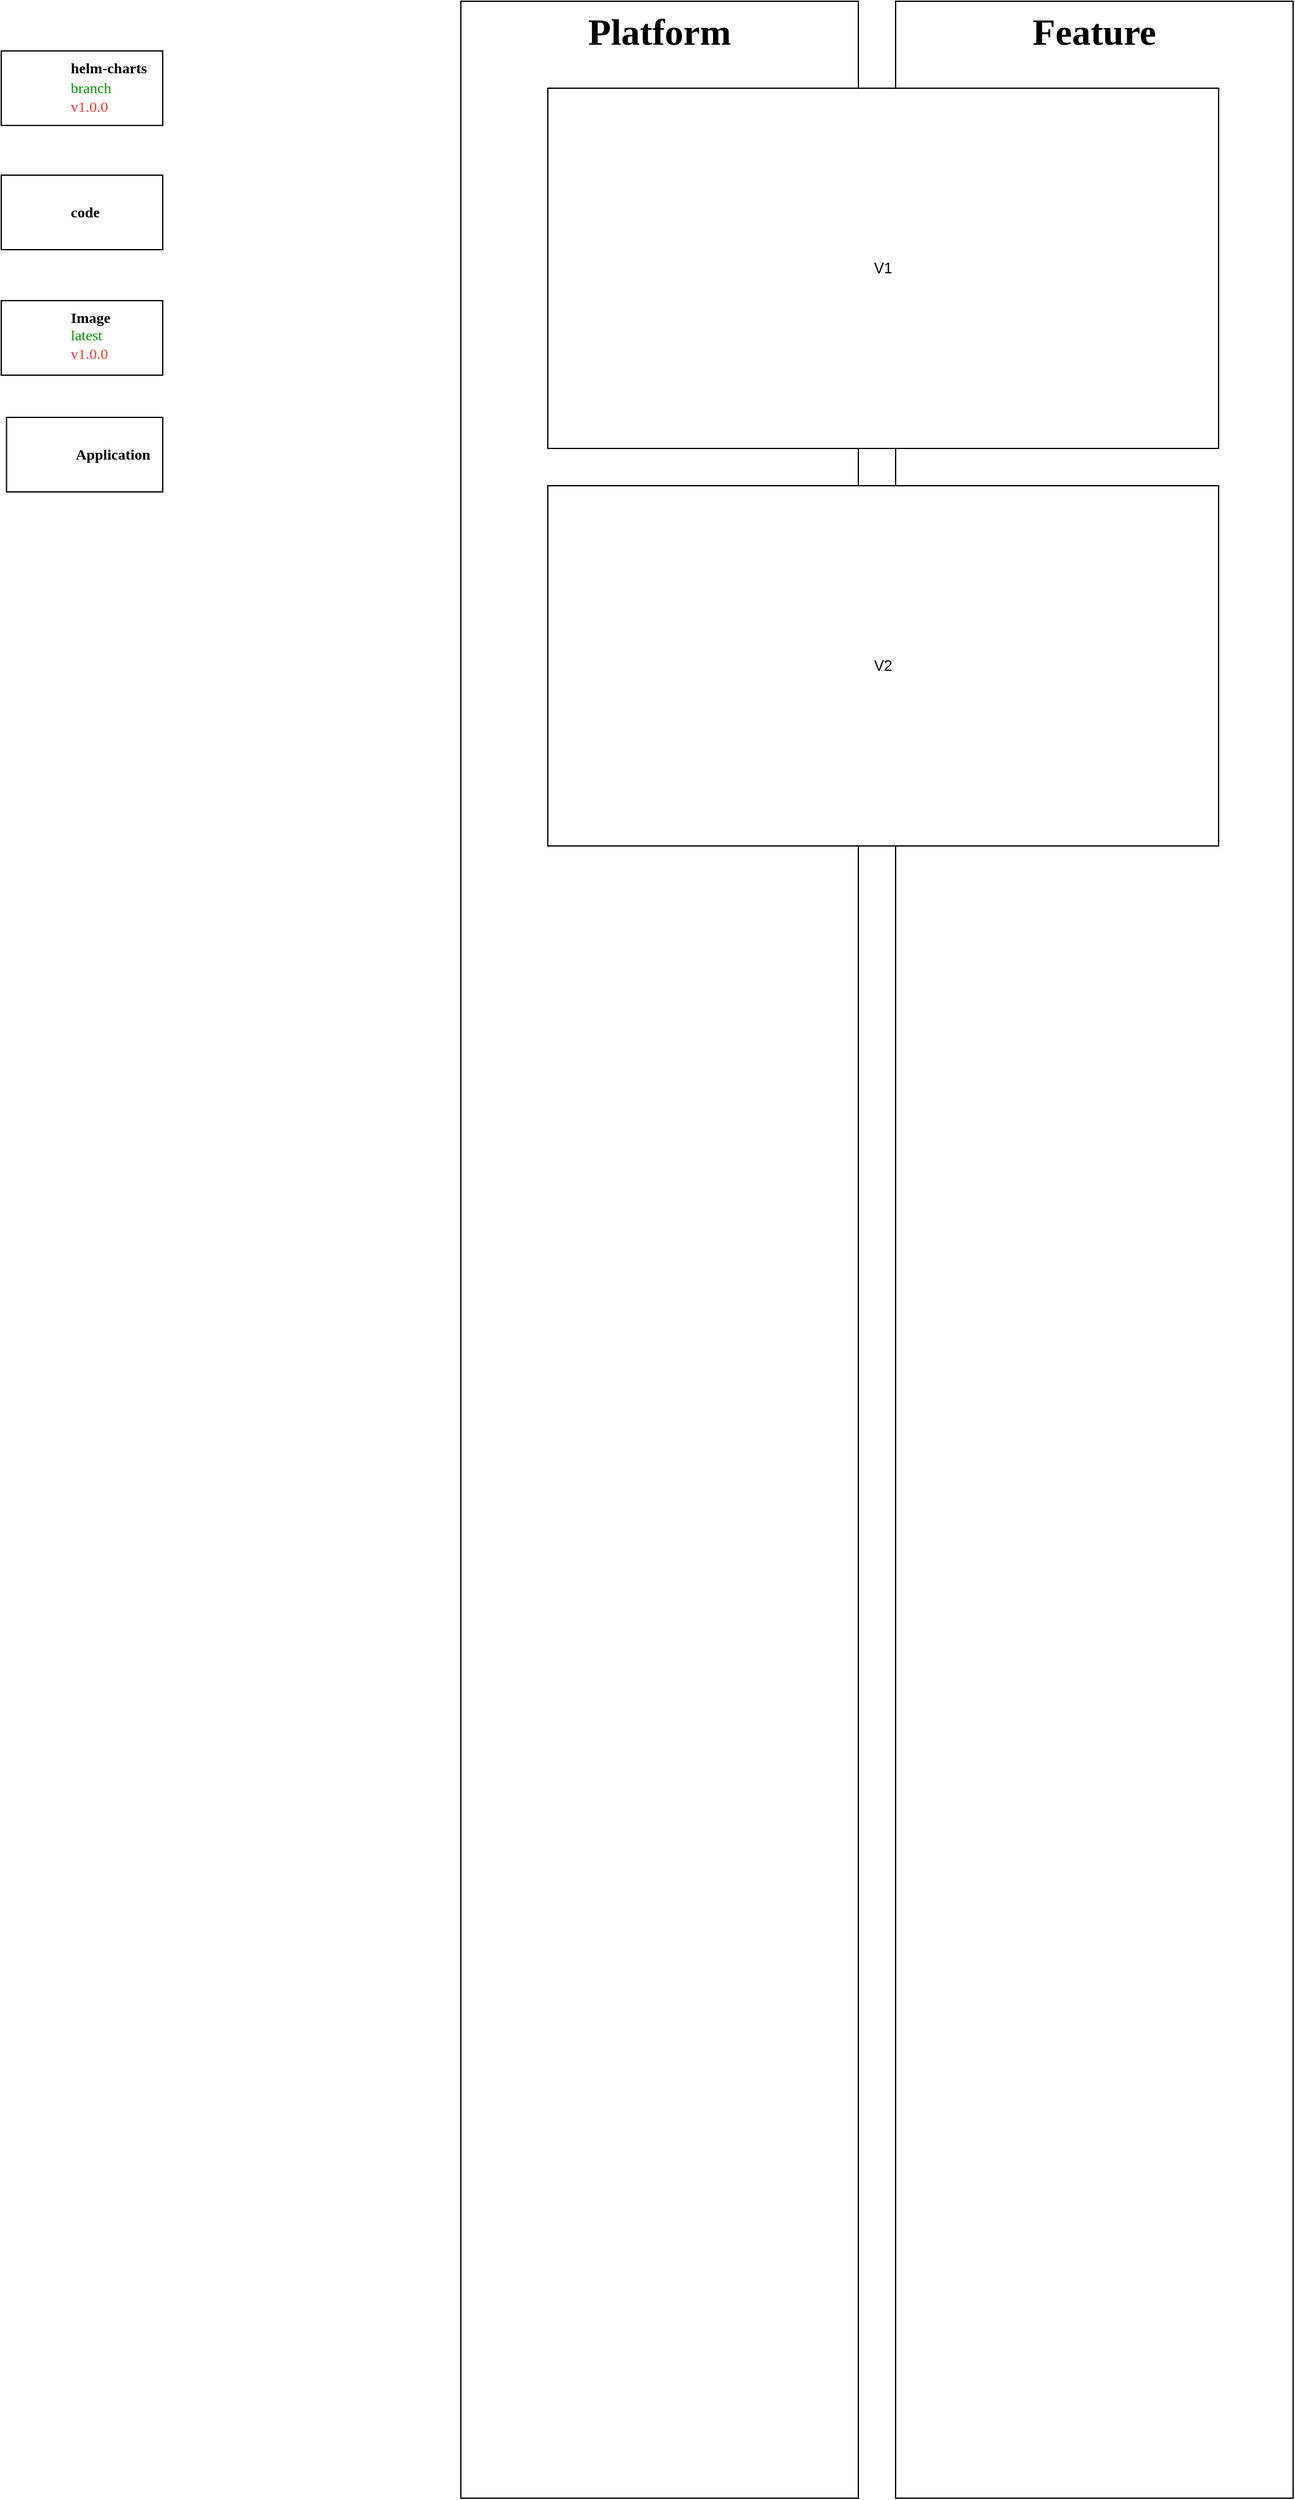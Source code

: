 <mxfile version="20.6.0" type="github">
  <diagram name="Seite-1" id="pewCBPbBmuKMEKx6Fm4s">
    <mxGraphModel dx="2249" dy="696" grid="1" gridSize="10" guides="1" tooltips="1" connect="1" arrows="1" fold="1" page="1" pageScale="1" pageWidth="827" pageHeight="1169" math="0" shadow="0">
      <root>
        <mxCell id="0" />
        <mxCell id="1" parent="0" />
        <mxCell id="E6JGaQylmBhRyEn7naQd-3" value="Platform" style="rounded=0;whiteSpace=wrap;html=1;verticalAlign=top;fontFamily=Times New Roman;fontSize=30;fontStyle=1" parent="1" vertex="1">
          <mxGeometry x="90" y="40" width="320" height="2010" as="geometry" />
        </mxCell>
        <mxCell id="E6JGaQylmBhRyEn7naQd-4" value="&lt;font data-font-src=&quot;https://fonts.googleapis.com/css?family=Architects+Daughter&quot; style=&quot;font-size: 30px;&quot;&gt;Feature&lt;/font&gt;" style="rounded=0;whiteSpace=wrap;html=1;verticalAlign=top;fontStyle=1;fontSize=30;fontFamily=Times New Roman;" parent="1" vertex="1">
          <mxGeometry x="440" y="40" width="320" height="2010" as="geometry" />
        </mxCell>
        <mxCell id="E6JGaQylmBhRyEn7naQd-11" value="" style="group;fontStyle=1" parent="1" vertex="1" connectable="0">
          <mxGeometry x="-280" y="80" width="130" height="60" as="geometry" />
        </mxCell>
        <mxCell id="E6JGaQylmBhRyEn7naQd-6" value="&lt;b style=&quot;font-family: &amp;quot;Times New Roman&amp;quot;; background-color: initial;&quot;&gt;&amp;nbsp; &amp;nbsp; &amp;nbsp; &amp;nbsp; &amp;nbsp; &amp;nbsp; &amp;nbsp; &amp;nbsp; &amp;nbsp;&amp;nbsp;&lt;/b&gt;&lt;b style=&quot;background-color: initial; font-family: &amp;quot;Times New Roman&amp;quot;;&quot;&gt;helm-charts&lt;br&gt;&lt;/b&gt;&lt;b style=&quot;font-family: &amp;quot;Times New Roman&amp;quot;; background-color: initial;&quot;&gt;&amp;nbsp; &amp;nbsp; &amp;nbsp; &amp;nbsp; &amp;nbsp; &amp;nbsp; &amp;nbsp; &amp;nbsp; &amp;nbsp;&amp;nbsp;&lt;/b&gt;&lt;span style=&quot;font-family: &amp;quot;Times New Roman&amp;quot;; background-color: initial;&quot;&gt;&lt;font color=&quot;#009900&quot;&gt;branch&lt;/font&gt;&lt;br&gt;&lt;/span&gt;&lt;b style=&quot;font-family: &amp;quot;Times New Roman&amp;quot;; background-color: initial;&quot;&gt;&amp;nbsp; &amp;nbsp; &amp;nbsp; &amp;nbsp; &amp;nbsp; &amp;nbsp; &amp;nbsp; &amp;nbsp; &amp;nbsp;&amp;nbsp;&lt;/b&gt;&lt;span style=&quot;font-family: &amp;quot;Times New Roman&amp;quot;; background-color: initial;&quot;&gt;&lt;font color=&quot;#ff3333&quot;&gt;v1.0.0&lt;/font&gt;&lt;/span&gt;&lt;b style=&quot;font-family: &amp;quot;Times New Roman&amp;quot;; background-color: initial;&quot;&gt;&lt;br&gt;&lt;/b&gt;" style="rounded=0;whiteSpace=wrap;html=1;fontFamily=Architects Daughter;fontSource=https%3A%2F%2Ffonts.googleapis.com%2Fcss%3Ffamily%3DArchitects%2BDaughter;fontSize=12;align=left;" parent="E6JGaQylmBhRyEn7naQd-11" vertex="1">
          <mxGeometry width="130" height="60" as="geometry" />
        </mxCell>
        <mxCell id="E6JGaQylmBhRyEn7naQd-10" value="" style="shape=image;imageAspect=0;aspect=fixed;verticalLabelPosition=bottom;verticalAlign=top;fontFamily=Times New Roman;fontSize=12;image=https://github.githubassets.com/images/modules/logos_page/GitHub-Mark.png;" parent="E6JGaQylmBhRyEn7naQd-11" vertex="1">
          <mxGeometry x="1" y="5" width="50" height="50" as="geometry" />
        </mxCell>
        <mxCell id="E6JGaQylmBhRyEn7naQd-12" value="" style="group" parent="1" vertex="1" connectable="0">
          <mxGeometry x="-280" y="180" width="130" height="60" as="geometry" />
        </mxCell>
        <mxCell id="E6JGaQylmBhRyEn7naQd-13" value="&lt;div style=&quot;&quot;&gt;&lt;b style=&quot;background-color: initial; font-family: &amp;quot;Times New Roman&amp;quot;;&quot;&gt;&amp;nbsp; &amp;nbsp; &amp;nbsp; &amp;nbsp; &amp;nbsp; &amp;nbsp; &amp;nbsp; &amp;nbsp; &amp;nbsp; code&lt;/b&gt;&lt;/div&gt;" style="rounded=0;whiteSpace=wrap;html=1;fontFamily=Architects Daughter;fontSource=https%3A%2F%2Ffonts.googleapis.com%2Fcss%3Ffamily%3DArchitects%2BDaughter;fontSize=12;align=left;" parent="E6JGaQylmBhRyEn7naQd-12" vertex="1">
          <mxGeometry width="130" height="60" as="geometry" />
        </mxCell>
        <mxCell id="E6JGaQylmBhRyEn7naQd-14" value="" style="shape=image;imageAspect=0;aspect=fixed;verticalLabelPosition=bottom;verticalAlign=top;fontFamily=Times New Roman;fontSize=12;image=https://github.githubassets.com/images/modules/logos_page/GitHub-Mark.png;" parent="E6JGaQylmBhRyEn7naQd-12" vertex="1">
          <mxGeometry x="1.083" y="5" width="50" height="50" as="geometry" />
        </mxCell>
        <mxCell id="E6JGaQylmBhRyEn7naQd-23" value="" style="group" parent="1" vertex="1" connectable="0">
          <mxGeometry x="-275.74" y="375" width="125.74" height="60" as="geometry" />
        </mxCell>
        <mxCell id="E6JGaQylmBhRyEn7naQd-20" value="&lt;div style=&quot;&quot;&gt;&lt;/div&gt;&lt;b style=&quot;background-color: initial;&quot;&gt;&amp;nbsp; &amp;nbsp; &amp;nbsp; &amp;nbsp; &amp;nbsp; &amp;nbsp; &amp;nbsp; &amp;nbsp; &amp;nbsp;&amp;nbsp;&lt;/b&gt;&lt;b&gt;Application&lt;br&gt;&lt;/b&gt;" style="rounded=0;whiteSpace=wrap;html=1;fontFamily=Times New Roman;fontSize=12;align=left;verticalAlign=middle;" parent="E6JGaQylmBhRyEn7naQd-23" vertex="1">
          <mxGeometry width="125.74" height="60" as="geometry" />
        </mxCell>
        <mxCell id="E6JGaQylmBhRyEn7naQd-22" value="" style="shape=image;imageAspect=0;aspect=fixed;verticalLabelPosition=bottom;verticalAlign=top;fontFamily=Times New Roman;fontSize=12;fontColor=#009900;image=https://cncf-branding.netlify.app/img/projects/argo/icon/color/argo-icon-color.png;" parent="E6JGaQylmBhRyEn7naQd-23" vertex="1">
          <mxGeometry x="1.74" y="7.5" width="45" height="45" as="geometry" />
        </mxCell>
        <mxCell id="E6JGaQylmBhRyEn7naQd-24" value="" style="group" parent="1" vertex="1" connectable="0">
          <mxGeometry x="-280" y="281" width="130" height="60" as="geometry" />
        </mxCell>
        <mxCell id="E6JGaQylmBhRyEn7naQd-15" value="&lt;div style=&quot;&quot;&gt;&lt;b style=&quot;background-color: initial;&quot;&gt;&amp;nbsp; &amp;nbsp; &amp;nbsp; &amp;nbsp; &amp;nbsp; &amp;nbsp; &amp;nbsp; &amp;nbsp; &amp;nbsp;&amp;nbsp;&lt;/b&gt;&lt;b style=&quot;background-color: initial;&quot;&gt;Image&lt;/b&gt;&lt;/div&gt;&lt;div style=&quot;&quot;&gt;&lt;b style=&quot;background-color: initial;&quot;&gt;&amp;nbsp; &amp;nbsp; &amp;nbsp; &amp;nbsp; &amp;nbsp; &amp;nbsp; &amp;nbsp; &amp;nbsp; &amp;nbsp; &lt;/b&gt;&lt;span style=&quot;background-color: initial;&quot;&gt;&lt;font color=&quot;#009900&quot;&gt;latest&lt;/font&gt;&lt;br&gt;&lt;/span&gt;&lt;b style=&quot;background-color: initial;&quot;&gt;&amp;nbsp; &amp;nbsp; &amp;nbsp; &amp;nbsp; &amp;nbsp; &amp;nbsp; &amp;nbsp; &amp;nbsp; &amp;nbsp; &lt;/b&gt;&lt;span style=&quot;background-color: initial;&quot;&gt;&lt;font color=&quot;#ff3333&quot;&gt;v1.0.0&lt;/font&gt;&lt;/span&gt;&lt;b style=&quot;background-color: initial;&quot;&gt;&lt;br&gt;&lt;/b&gt;&lt;/div&gt;&lt;b&gt;&lt;br&gt;&lt;/b&gt;" style="rounded=0;whiteSpace=wrap;html=1;fontFamily=Times New Roman;fontSize=12;align=left;verticalAlign=top;" parent="E6JGaQylmBhRyEn7naQd-24" vertex="1">
          <mxGeometry width="130" height="60" as="geometry" />
        </mxCell>
        <mxCell id="E6JGaQylmBhRyEn7naQd-17" value="" style="shape=image;imageAspect=0;aspect=fixed;verticalLabelPosition=bottom;verticalAlign=top;fontFamily=Times New Roman;fontSize=12;image=https://www.docker.com/wp-content/uploads/2022/03/vertical-logo-monochromatic.png;" parent="E6JGaQylmBhRyEn7naQd-24" vertex="1">
          <mxGeometry x="4.26" y="10" width="46.74" height="40" as="geometry" />
        </mxCell>
        <mxCell id="E6JGaQylmBhRyEn7naQd-25" value="" style="group" parent="1" vertex="1" connectable="0">
          <mxGeometry x="560" y="150" width="130" height="60" as="geometry" />
        </mxCell>
        <mxCell id="E6JGaQylmBhRyEn7naQd-26" value="&lt;div style=&quot;&quot;&gt;&lt;b style=&quot;background-color: initial; font-family: &amp;quot;Times New Roman&amp;quot;;&quot;&gt;&amp;nbsp; &amp;nbsp; &amp;nbsp; &amp;nbsp; &amp;nbsp; &amp;nbsp; &amp;nbsp; &amp;nbsp; &amp;nbsp; code&lt;/b&gt;&lt;/div&gt;" style="rounded=0;whiteSpace=wrap;html=1;fontFamily=Architects Daughter;fontSource=https%3A%2F%2Ffonts.googleapis.com%2Fcss%3Ffamily%3DArchitects%2BDaughter;fontSize=12;align=left;" parent="E6JGaQylmBhRyEn7naQd-25" vertex="1">
          <mxGeometry width="130" height="60" as="geometry" />
        </mxCell>
        <mxCell id="E6JGaQylmBhRyEn7naQd-27" value="" style="shape=image;imageAspect=0;aspect=fixed;verticalLabelPosition=bottom;verticalAlign=top;fontFamily=Times New Roman;fontSize=12;image=https://github.githubassets.com/images/modules/logos_page/GitHub-Mark.png;" parent="E6JGaQylmBhRyEn7naQd-25" vertex="1">
          <mxGeometry x="1.083" y="5" width="50" height="50" as="geometry" />
        </mxCell>
        <mxCell id="E6JGaQylmBhRyEn7naQd-28" value="" style="group" parent="1" vertex="1" connectable="0">
          <mxGeometry x="160" y="250" width="130" height="60" as="geometry" />
        </mxCell>
        <mxCell id="E6JGaQylmBhRyEn7naQd-29" value="&lt;div style=&quot;&quot;&gt;&lt;/div&gt;&lt;b style=&quot;background-color: initial;&quot;&gt;&amp;nbsp; &amp;nbsp; &amp;nbsp; &amp;nbsp; &amp;nbsp; &amp;nbsp; &amp;nbsp; &amp;nbsp; &amp;nbsp;&amp;nbsp;&lt;/b&gt;&lt;b&gt;Application&lt;br&gt;&lt;/b&gt;" style="rounded=0;whiteSpace=wrap;html=1;fontFamily=Times New Roman;fontSize=12;align=left;verticalAlign=middle;" parent="E6JGaQylmBhRyEn7naQd-28" vertex="1">
          <mxGeometry width="130" height="60" as="geometry" />
        </mxCell>
        <mxCell id="E6JGaQylmBhRyEn7naQd-30" value="" style="shape=image;imageAspect=0;aspect=fixed;verticalLabelPosition=bottom;verticalAlign=top;fontFamily=Times New Roman;fontSize=12;fontColor=#009900;image=https://cncf-branding.netlify.app/img/projects/argo/icon/color/argo-icon-color.png;" parent="E6JGaQylmBhRyEn7naQd-28" vertex="1">
          <mxGeometry x="1.799" y="7.5" width="45" height="45" as="geometry" />
        </mxCell>
        <mxCell id="E6JGaQylmBhRyEn7naQd-31" value="" style="group;fontStyle=1" parent="1" vertex="1" connectable="0">
          <mxGeometry x="160" y="150" width="130" height="60" as="geometry" />
        </mxCell>
        <mxCell id="E6JGaQylmBhRyEn7naQd-32" value="&lt;b style=&quot;font-family: &amp;quot;Times New Roman&amp;quot;; background-color: initial;&quot;&gt;&amp;nbsp; &amp;nbsp; &amp;nbsp; &amp;nbsp; &amp;nbsp; &amp;nbsp; &amp;nbsp; &amp;nbsp; &amp;nbsp;&amp;nbsp;&lt;/b&gt;&lt;b style=&quot;background-color: initial; font-family: &amp;quot;Times New Roman&amp;quot;;&quot;&gt;helm-charts&lt;br&gt;&lt;/b&gt;&lt;b style=&quot;font-family: &amp;quot;Times New Roman&amp;quot;; background-color: initial;&quot;&gt;&amp;nbsp; &amp;nbsp; &amp;nbsp; &amp;nbsp; &amp;nbsp; &amp;nbsp; &amp;nbsp; &amp;nbsp; &amp;nbsp;&amp;nbsp;&lt;/b&gt;&lt;span style=&quot;font-family: &amp;quot;Times New Roman&amp;quot;; background-color: initial;&quot;&gt;&lt;font color=&quot;#009900&quot;&gt;branch&lt;/font&gt;&lt;br&gt;&lt;/span&gt;&lt;b style=&quot;font-family: &amp;quot;Times New Roman&amp;quot;; background-color: initial;&quot;&gt;&amp;nbsp; &amp;nbsp; &amp;nbsp; &amp;nbsp; &amp;nbsp; &amp;nbsp; &amp;nbsp; &amp;nbsp; &amp;nbsp;&amp;nbsp;&lt;/b&gt;&lt;span style=&quot;font-family: &amp;quot;Times New Roman&amp;quot;; background-color: initial;&quot;&gt;&lt;font color=&quot;#ff3333&quot;&gt;v1.0.0&lt;/font&gt;&lt;/span&gt;&lt;b style=&quot;font-family: &amp;quot;Times New Roman&amp;quot;; background-color: initial;&quot;&gt;&lt;br&gt;&lt;/b&gt;" style="rounded=0;whiteSpace=wrap;html=1;fontFamily=Architects Daughter;fontSource=https%3A%2F%2Ffonts.googleapis.com%2Fcss%3Ffamily%3DArchitects%2BDaughter;fontSize=12;align=left;" parent="E6JGaQylmBhRyEn7naQd-31" vertex="1">
          <mxGeometry width="130" height="60" as="geometry" />
        </mxCell>
        <mxCell id="E6JGaQylmBhRyEn7naQd-33" value="" style="shape=image;imageAspect=0;aspect=fixed;verticalLabelPosition=bottom;verticalAlign=top;fontFamily=Times New Roman;fontSize=12;image=https://github.githubassets.com/images/modules/logos_page/GitHub-Mark.png;" parent="E6JGaQylmBhRyEn7naQd-31" vertex="1">
          <mxGeometry x="1" y="5" width="50" height="50" as="geometry" />
        </mxCell>
        <mxCell id="E6JGaQylmBhRyEn7naQd-34" value="" style="group" parent="1" vertex="1" connectable="0">
          <mxGeometry x="360" y="150" width="130" height="60" as="geometry" />
        </mxCell>
        <mxCell id="E6JGaQylmBhRyEn7naQd-35" value="&lt;div style=&quot;&quot;&gt;&lt;b style=&quot;background-color: initial;&quot;&gt;&amp;nbsp; &amp;nbsp; &amp;nbsp; &amp;nbsp; &amp;nbsp; &amp;nbsp; &amp;nbsp; &amp;nbsp; &amp;nbsp;&amp;nbsp;&lt;/b&gt;&lt;b style=&quot;background-color: initial;&quot;&gt;Image&lt;/b&gt;&lt;/div&gt;&lt;div style=&quot;&quot;&gt;&lt;b style=&quot;background-color: initial;&quot;&gt;&amp;nbsp; &amp;nbsp; &amp;nbsp; &amp;nbsp; &amp;nbsp; &amp;nbsp; &amp;nbsp; &amp;nbsp; &amp;nbsp; &lt;/b&gt;&lt;span style=&quot;background-color: initial;&quot;&gt;&lt;font color=&quot;#009900&quot;&gt;latest&lt;/font&gt;&lt;br&gt;&lt;/span&gt;&lt;b style=&quot;background-color: initial;&quot;&gt;&amp;nbsp; &amp;nbsp; &amp;nbsp; &amp;nbsp; &amp;nbsp; &amp;nbsp; &amp;nbsp; &amp;nbsp; &amp;nbsp; &lt;/b&gt;&lt;span style=&quot;background-color: initial;&quot;&gt;&lt;font color=&quot;#ff3333&quot;&gt;v1.0.0&lt;/font&gt;&lt;/span&gt;&lt;b style=&quot;background-color: initial;&quot;&gt;&lt;br&gt;&lt;/b&gt;&lt;/div&gt;&lt;b&gt;&lt;br&gt;&lt;/b&gt;" style="rounded=0;whiteSpace=wrap;html=1;fontFamily=Times New Roman;fontSize=12;align=left;verticalAlign=top;" parent="E6JGaQylmBhRyEn7naQd-34" vertex="1">
          <mxGeometry width="130" height="60" as="geometry" />
        </mxCell>
        <mxCell id="E6JGaQylmBhRyEn7naQd-36" value="" style="shape=image;imageAspect=0;aspect=fixed;verticalLabelPosition=bottom;verticalAlign=top;fontFamily=Times New Roman;fontSize=12;image=https://www.docker.com/wp-content/uploads/2022/03/vertical-logo-monochromatic.png;" parent="E6JGaQylmBhRyEn7naQd-34" vertex="1">
          <mxGeometry x="4.26" y="10" width="46.74" height="40" as="geometry" />
        </mxCell>
        <mxCell id="E6JGaQylmBhRyEn7naQd-38" style="edgeStyle=orthogonalEdgeStyle;rounded=0;orthogonalLoop=1;jettySize=auto;html=1;entryX=1;entryY=0.5;entryDx=0;entryDy=0;fontFamily=Times New Roman;fontSize=12;fontColor=#009900;" parent="1" source="E6JGaQylmBhRyEn7naQd-26" target="E6JGaQylmBhRyEn7naQd-35" edge="1">
          <mxGeometry relative="1" as="geometry" />
        </mxCell>
        <mxCell id="E6JGaQylmBhRyEn7naQd-39" style="edgeStyle=orthogonalEdgeStyle;rounded=0;orthogonalLoop=1;jettySize=auto;html=1;exitX=0;exitY=0.5;exitDx=0;exitDy=0;entryX=1;entryY=0.5;entryDx=0;entryDy=0;fontFamily=Times New Roman;fontSize=12;fontColor=#009900;" parent="1" source="E6JGaQylmBhRyEn7naQd-35" target="E6JGaQylmBhRyEn7naQd-32" edge="1">
          <mxGeometry relative="1" as="geometry" />
        </mxCell>
        <mxCell id="E6JGaQylmBhRyEn7naQd-40" style="edgeStyle=orthogonalEdgeStyle;rounded=0;orthogonalLoop=1;jettySize=auto;html=1;exitX=0.5;exitY=1;exitDx=0;exitDy=0;fontFamily=Times New Roman;fontSize=12;fontColor=#009900;" parent="1" source="E6JGaQylmBhRyEn7naQd-32" edge="1">
          <mxGeometry relative="1" as="geometry">
            <mxPoint x="225" y="250" as="targetPoint" />
          </mxGeometry>
        </mxCell>
        <mxCell id="E6JGaQylmBhRyEn7naQd-41" value="" style="group" parent="1" vertex="1" connectable="0">
          <mxGeometry x="560" y="450" width="130" height="60" as="geometry" />
        </mxCell>
        <mxCell id="E6JGaQylmBhRyEn7naQd-42" value="&lt;div style=&quot;&quot;&gt;&lt;b style=&quot;background-color: initial; font-family: &amp;quot;Times New Roman&amp;quot;;&quot;&gt;&amp;nbsp; &amp;nbsp; &amp;nbsp; &amp;nbsp; &amp;nbsp; &amp;nbsp; &amp;nbsp; &amp;nbsp; &amp;nbsp; code&lt;/b&gt;&lt;/div&gt;" style="rounded=0;whiteSpace=wrap;html=1;fontFamily=Architects Daughter;fontSource=https%3A%2F%2Ffonts.googleapis.com%2Fcss%3Ffamily%3DArchitects%2BDaughter;fontSize=12;align=left;" parent="E6JGaQylmBhRyEn7naQd-41" vertex="1">
          <mxGeometry width="130" height="60" as="geometry" />
        </mxCell>
        <mxCell id="E6JGaQylmBhRyEn7naQd-43" value="" style="shape=image;imageAspect=0;aspect=fixed;verticalLabelPosition=bottom;verticalAlign=top;fontFamily=Times New Roman;fontSize=12;image=https://github.githubassets.com/images/modules/logos_page/GitHub-Mark.png;" parent="E6JGaQylmBhRyEn7naQd-41" vertex="1">
          <mxGeometry x="1.083" y="5" width="50" height="50" as="geometry" />
        </mxCell>
        <mxCell id="E6JGaQylmBhRyEn7naQd-44" value="" style="group" parent="1" vertex="1" connectable="0">
          <mxGeometry x="560" y="550" width="130" height="60" as="geometry" />
        </mxCell>
        <mxCell id="E6JGaQylmBhRyEn7naQd-45" value="&lt;div style=&quot;&quot;&gt;&lt;b style=&quot;background-color: initial;&quot;&gt;&amp;nbsp; &amp;nbsp; &amp;nbsp; &amp;nbsp; &amp;nbsp; &amp;nbsp; &amp;nbsp; &amp;nbsp; &amp;nbsp;&amp;nbsp;&lt;/b&gt;&lt;b style=&quot;background-color: initial;&quot;&gt;Image&lt;/b&gt;&lt;/div&gt;&lt;div style=&quot;&quot;&gt;&lt;b style=&quot;background-color: initial;&quot;&gt;&amp;nbsp; &amp;nbsp; &amp;nbsp; &amp;nbsp; &amp;nbsp; &amp;nbsp; &amp;nbsp; &amp;nbsp; &amp;nbsp; &lt;/b&gt;&lt;span style=&quot;background-color: initial;&quot;&gt;&lt;font color=&quot;#009900&quot;&gt;latest&lt;/font&gt;&lt;br&gt;&lt;/span&gt;&lt;b style=&quot;background-color: initial;&quot;&gt;&amp;nbsp; &amp;nbsp; &amp;nbsp; &amp;nbsp; &amp;nbsp; &amp;nbsp; &amp;nbsp; &amp;nbsp; &amp;nbsp; &lt;/b&gt;&lt;span style=&quot;background-color: initial;&quot;&gt;&lt;font color=&quot;#ff3333&quot;&gt;v1.0.0&lt;/font&gt;&lt;/span&gt;&lt;b style=&quot;background-color: initial;&quot;&gt;&lt;br&gt;&lt;/b&gt;&lt;/div&gt;&lt;b&gt;&lt;br&gt;&lt;/b&gt;" style="rounded=0;whiteSpace=wrap;html=1;fontFamily=Times New Roman;fontSize=12;align=left;verticalAlign=top;" parent="E6JGaQylmBhRyEn7naQd-44" vertex="1">
          <mxGeometry width="130" height="60" as="geometry" />
        </mxCell>
        <mxCell id="E6JGaQylmBhRyEn7naQd-46" value="" style="shape=image;imageAspect=0;aspect=fixed;verticalLabelPosition=bottom;verticalAlign=top;fontFamily=Times New Roman;fontSize=12;image=https://www.docker.com/wp-content/uploads/2022/03/vertical-logo-monochromatic.png;" parent="E6JGaQylmBhRyEn7naQd-44" vertex="1">
          <mxGeometry x="4.26" y="10" width="46.74" height="40" as="geometry" />
        </mxCell>
        <mxCell id="E6JGaQylmBhRyEn7naQd-47" value="" style="group" parent="1" vertex="1" connectable="0">
          <mxGeometry x="170" y="550" width="125.74" height="60" as="geometry" />
        </mxCell>
        <mxCell id="E6JGaQylmBhRyEn7naQd-48" value="&lt;div style=&quot;&quot;&gt;&lt;/div&gt;&lt;b style=&quot;background-color: initial;&quot;&gt;&amp;nbsp; &amp;nbsp; &amp;nbsp; &amp;nbsp; &amp;nbsp; &amp;nbsp; &amp;nbsp; &amp;nbsp; &amp;nbsp;&amp;nbsp;&lt;/b&gt;&lt;b&gt;Application&lt;br&gt;&lt;/b&gt;" style="rounded=0;whiteSpace=wrap;html=1;fontFamily=Times New Roman;fontSize=12;align=left;verticalAlign=middle;" parent="E6JGaQylmBhRyEn7naQd-47" vertex="1">
          <mxGeometry width="125.74" height="60" as="geometry" />
        </mxCell>
        <mxCell id="E6JGaQylmBhRyEn7naQd-49" value="" style="shape=image;imageAspect=0;aspect=fixed;verticalLabelPosition=bottom;verticalAlign=top;fontFamily=Times New Roman;fontSize=12;fontColor=#009900;image=https://cncf-branding.netlify.app/img/projects/argo/icon/color/argo-icon-color.png;" parent="E6JGaQylmBhRyEn7naQd-47" vertex="1">
          <mxGeometry x="1.74" y="7.5" width="45" height="45" as="geometry" />
        </mxCell>
        <mxCell id="E6JGaQylmBhRyEn7naQd-50" value="" style="group;fontStyle=1" parent="1" vertex="1" connectable="0">
          <mxGeometry x="360" y="550" width="130" height="60" as="geometry" />
        </mxCell>
        <mxCell id="E6JGaQylmBhRyEn7naQd-51" value="&lt;b style=&quot;font-family: &amp;quot;Times New Roman&amp;quot;; background-color: initial;&quot;&gt;&amp;nbsp; &amp;nbsp; &amp;nbsp; &amp;nbsp; &amp;nbsp; &amp;nbsp; &amp;nbsp; &amp;nbsp; &amp;nbsp;&amp;nbsp;&lt;/b&gt;&lt;b style=&quot;background-color: initial; font-family: &amp;quot;Times New Roman&amp;quot;;&quot;&gt;helm-charts&lt;br&gt;&lt;/b&gt;&lt;b style=&quot;font-family: &amp;quot;Times New Roman&amp;quot;; background-color: initial;&quot;&gt;&amp;nbsp; &amp;nbsp; &amp;nbsp; &amp;nbsp; &amp;nbsp; &amp;nbsp; &amp;nbsp; &amp;nbsp; &amp;nbsp;&amp;nbsp;&lt;/b&gt;&lt;span style=&quot;font-family: &amp;quot;Times New Roman&amp;quot;; background-color: initial;&quot;&gt;&lt;font color=&quot;#009900&quot;&gt;branch&lt;/font&gt;&lt;br&gt;&lt;/span&gt;&lt;b style=&quot;font-family: &amp;quot;Times New Roman&amp;quot;; background-color: initial;&quot;&gt;&amp;nbsp; &amp;nbsp; &amp;nbsp; &amp;nbsp; &amp;nbsp; &amp;nbsp; &amp;nbsp; &amp;nbsp; &amp;nbsp;&amp;nbsp;&lt;/b&gt;&lt;span style=&quot;font-family: &amp;quot;Times New Roman&amp;quot;; background-color: initial;&quot;&gt;&lt;font color=&quot;#ff3333&quot;&gt;v1.0.0&lt;/font&gt;&lt;/span&gt;&lt;b style=&quot;font-family: &amp;quot;Times New Roman&amp;quot;; background-color: initial;&quot;&gt;&lt;br&gt;&lt;/b&gt;" style="rounded=0;whiteSpace=wrap;html=1;fontFamily=Architects Daughter;fontSource=https%3A%2F%2Ffonts.googleapis.com%2Fcss%3Ffamily%3DArchitects%2BDaughter;fontSize=12;align=left;" parent="E6JGaQylmBhRyEn7naQd-50" vertex="1">
          <mxGeometry width="130" height="60" as="geometry" />
        </mxCell>
        <mxCell id="E6JGaQylmBhRyEn7naQd-52" value="" style="shape=image;imageAspect=0;aspect=fixed;verticalLabelPosition=bottom;verticalAlign=top;fontFamily=Times New Roman;fontSize=12;image=https://github.githubassets.com/images/modules/logos_page/GitHub-Mark.png;" parent="E6JGaQylmBhRyEn7naQd-50" vertex="1">
          <mxGeometry x="1" y="5" width="50" height="50" as="geometry" />
        </mxCell>
        <mxCell id="E6JGaQylmBhRyEn7naQd-53" style="edgeStyle=orthogonalEdgeStyle;rounded=0;orthogonalLoop=1;jettySize=auto;html=1;entryX=0.5;entryY=0;entryDx=0;entryDy=0;fontFamily=Times New Roman;fontSize=12;fontColor=#009900;" parent="1" source="E6JGaQylmBhRyEn7naQd-42" target="E6JGaQylmBhRyEn7naQd-45" edge="1">
          <mxGeometry relative="1" as="geometry" />
        </mxCell>
        <mxCell id="E6JGaQylmBhRyEn7naQd-54" style="edgeStyle=orthogonalEdgeStyle;rounded=0;orthogonalLoop=1;jettySize=auto;html=1;entryX=1;entryY=0.5;entryDx=0;entryDy=0;fontFamily=Times New Roman;fontSize=12;fontColor=#009900;" parent="1" source="E6JGaQylmBhRyEn7naQd-46" target="E6JGaQylmBhRyEn7naQd-51" edge="1">
          <mxGeometry relative="1" as="geometry" />
        </mxCell>
        <mxCell id="E6JGaQylmBhRyEn7naQd-55" style="edgeStyle=orthogonalEdgeStyle;rounded=0;orthogonalLoop=1;jettySize=auto;html=1;entryX=1;entryY=0.5;entryDx=0;entryDy=0;fontFamily=Times New Roman;fontSize=12;fontColor=#009900;" parent="1" source="E6JGaQylmBhRyEn7naQd-51" target="E6JGaQylmBhRyEn7naQd-48" edge="1">
          <mxGeometry relative="1" as="geometry" />
        </mxCell>
        <mxCell id="MwL62vz_PNAmtnwF_q1H-2" value="V1" style="rounded=0;whiteSpace=wrap;html=1;" vertex="1" parent="1">
          <mxGeometry x="160" y="110" width="540" height="290" as="geometry" />
        </mxCell>
        <mxCell id="MwL62vz_PNAmtnwF_q1H-3" value="V2" style="rounded=0;whiteSpace=wrap;html=1;" vertex="1" parent="1">
          <mxGeometry x="160" y="430" width="540" height="290" as="geometry" />
        </mxCell>
      </root>
    </mxGraphModel>
  </diagram>
</mxfile>
